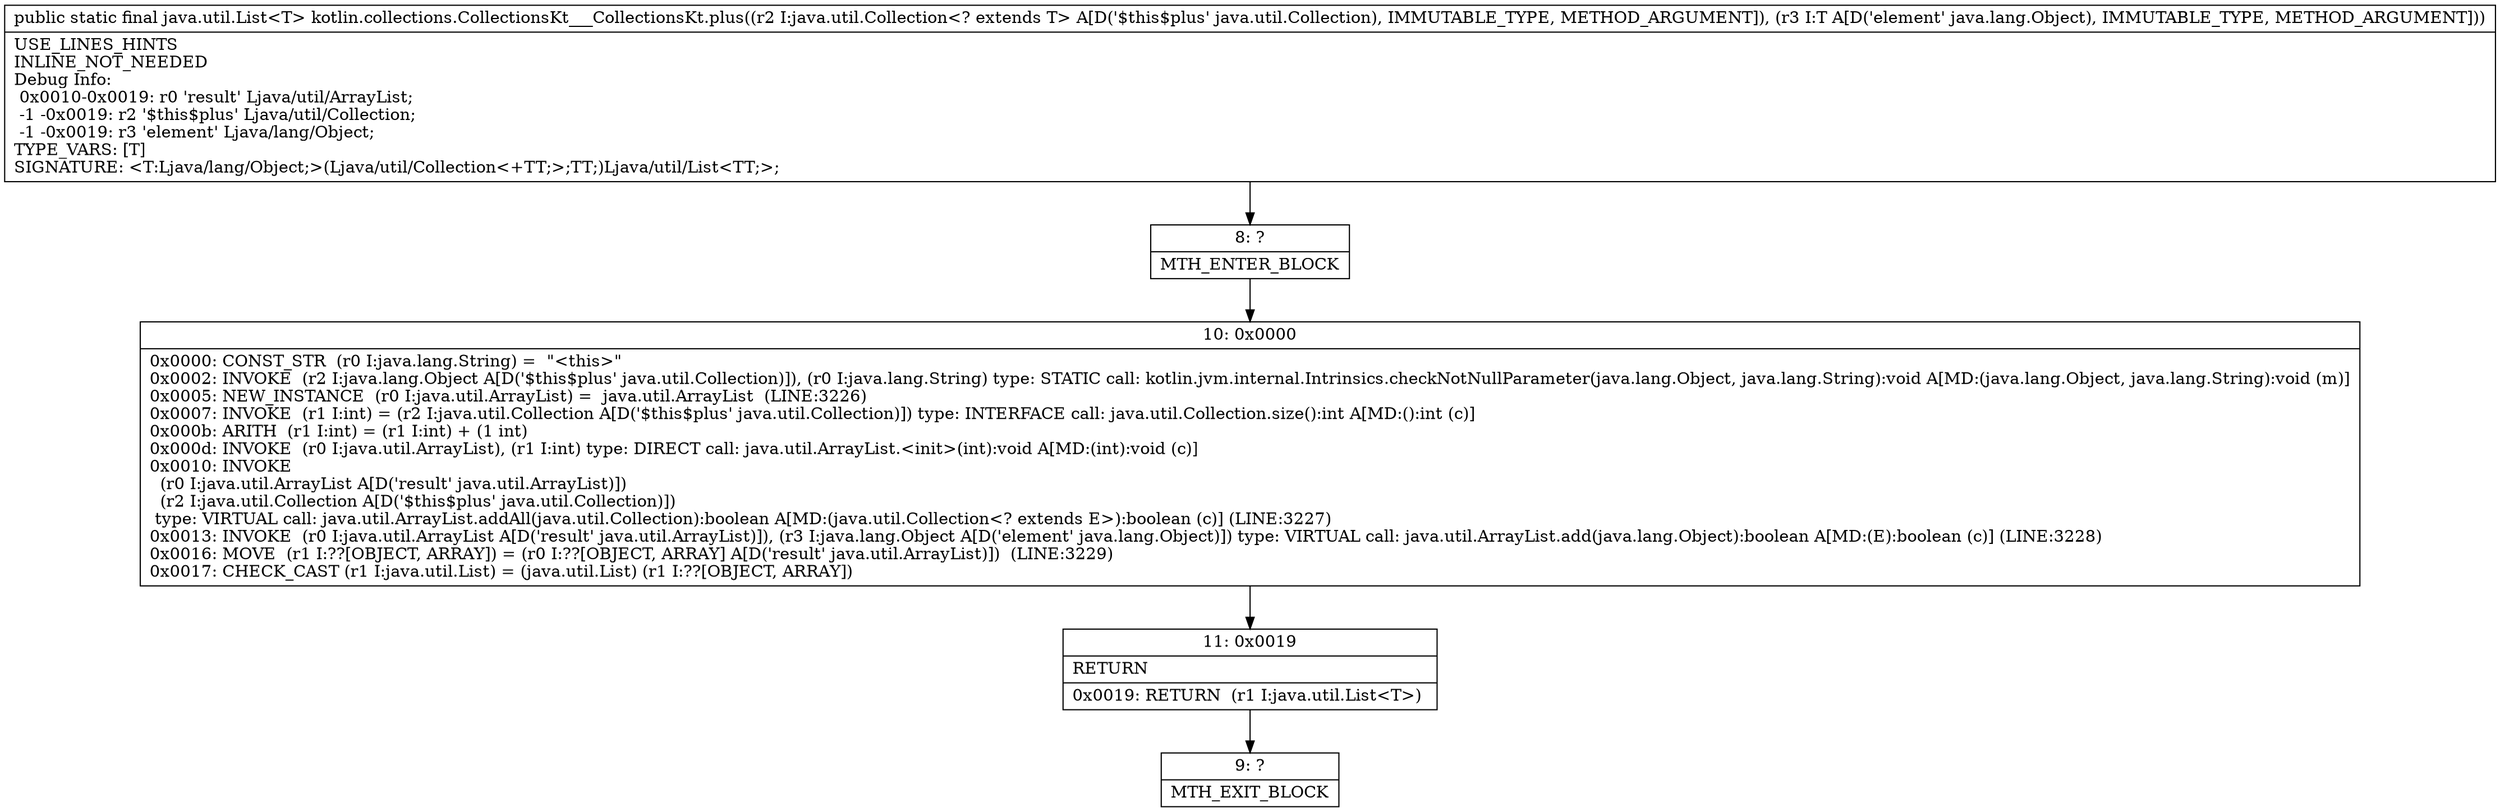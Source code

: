 digraph "CFG forkotlin.collections.CollectionsKt___CollectionsKt.plus(Ljava\/util\/Collection;Ljava\/lang\/Object;)Ljava\/util\/List;" {
Node_8 [shape=record,label="{8\:\ ?|MTH_ENTER_BLOCK\l}"];
Node_10 [shape=record,label="{10\:\ 0x0000|0x0000: CONST_STR  (r0 I:java.lang.String) =  \"\<this\>\" \l0x0002: INVOKE  (r2 I:java.lang.Object A[D('$this$plus' java.util.Collection)]), (r0 I:java.lang.String) type: STATIC call: kotlin.jvm.internal.Intrinsics.checkNotNullParameter(java.lang.Object, java.lang.String):void A[MD:(java.lang.Object, java.lang.String):void (m)]\l0x0005: NEW_INSTANCE  (r0 I:java.util.ArrayList) =  java.util.ArrayList  (LINE:3226)\l0x0007: INVOKE  (r1 I:int) = (r2 I:java.util.Collection A[D('$this$plus' java.util.Collection)]) type: INTERFACE call: java.util.Collection.size():int A[MD:():int (c)]\l0x000b: ARITH  (r1 I:int) = (r1 I:int) + (1 int) \l0x000d: INVOKE  (r0 I:java.util.ArrayList), (r1 I:int) type: DIRECT call: java.util.ArrayList.\<init\>(int):void A[MD:(int):void (c)]\l0x0010: INVOKE  \l  (r0 I:java.util.ArrayList A[D('result' java.util.ArrayList)])\l  (r2 I:java.util.Collection A[D('$this$plus' java.util.Collection)])\l type: VIRTUAL call: java.util.ArrayList.addAll(java.util.Collection):boolean A[MD:(java.util.Collection\<? extends E\>):boolean (c)] (LINE:3227)\l0x0013: INVOKE  (r0 I:java.util.ArrayList A[D('result' java.util.ArrayList)]), (r3 I:java.lang.Object A[D('element' java.lang.Object)]) type: VIRTUAL call: java.util.ArrayList.add(java.lang.Object):boolean A[MD:(E):boolean (c)] (LINE:3228)\l0x0016: MOVE  (r1 I:??[OBJECT, ARRAY]) = (r0 I:??[OBJECT, ARRAY] A[D('result' java.util.ArrayList)])  (LINE:3229)\l0x0017: CHECK_CAST (r1 I:java.util.List) = (java.util.List) (r1 I:??[OBJECT, ARRAY]) \l}"];
Node_11 [shape=record,label="{11\:\ 0x0019|RETURN\l|0x0019: RETURN  (r1 I:java.util.List\<T\>) \l}"];
Node_9 [shape=record,label="{9\:\ ?|MTH_EXIT_BLOCK\l}"];
MethodNode[shape=record,label="{public static final java.util.List\<T\> kotlin.collections.CollectionsKt___CollectionsKt.plus((r2 I:java.util.Collection\<? extends T\> A[D('$this$plus' java.util.Collection), IMMUTABLE_TYPE, METHOD_ARGUMENT]), (r3 I:T A[D('element' java.lang.Object), IMMUTABLE_TYPE, METHOD_ARGUMENT]))  | USE_LINES_HINTS\lINLINE_NOT_NEEDED\lDebug Info:\l  0x0010\-0x0019: r0 'result' Ljava\/util\/ArrayList;\l  \-1 \-0x0019: r2 '$this$plus' Ljava\/util\/Collection;\l  \-1 \-0x0019: r3 'element' Ljava\/lang\/Object;\lTYPE_VARS: [T]\lSIGNATURE: \<T:Ljava\/lang\/Object;\>(Ljava\/util\/Collection\<+TT;\>;TT;)Ljava\/util\/List\<TT;\>;\l}"];
MethodNode -> Node_8;Node_8 -> Node_10;
Node_10 -> Node_11;
Node_11 -> Node_9;
}

